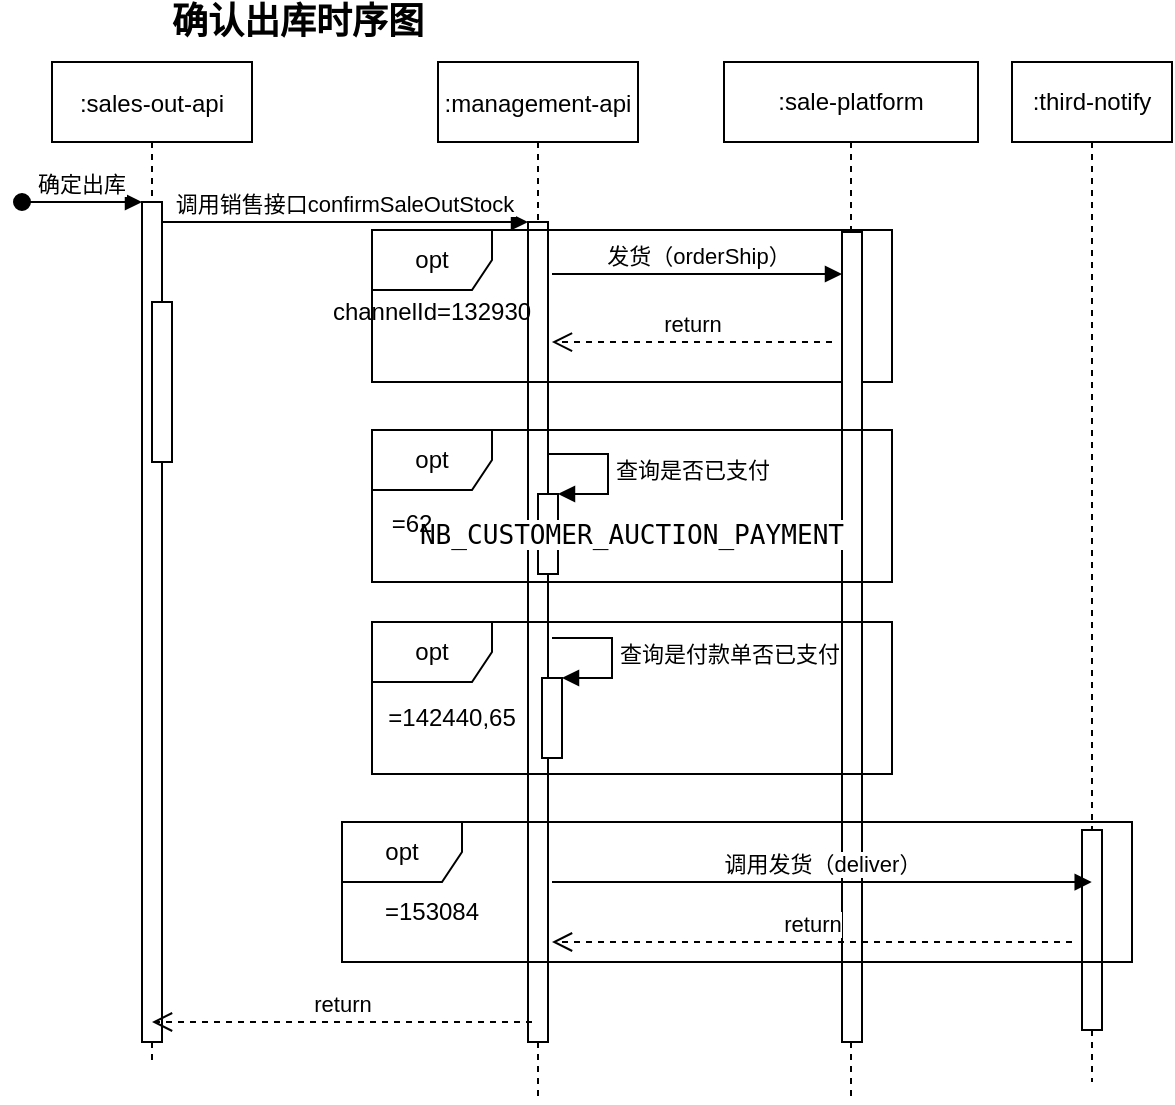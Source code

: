 <mxfile version="20.8.14" type="github">
  <diagram id="kgpKYQtTHZ0yAKxKKP6v" name="Page-1">
    <mxGraphModel dx="1434" dy="764" grid="1" gridSize="10" guides="1" tooltips="1" connect="1" arrows="1" fold="1" page="1" pageScale="1" pageWidth="850" pageHeight="1100" math="0" shadow="0">
      <root>
        <mxCell id="0" />
        <mxCell id="1" parent="0" />
        <mxCell id="3nuBFxr9cyL0pnOWT2aG-1" value=":sales-out-api" style="shape=umlLifeline;perimeter=lifelinePerimeter;container=1;collapsible=0;recursiveResize=0;rounded=0;shadow=0;strokeWidth=1;" parent="1" vertex="1">
          <mxGeometry x="120" y="80" width="100" height="500" as="geometry" />
        </mxCell>
        <mxCell id="3nuBFxr9cyL0pnOWT2aG-2" value="" style="points=[];perimeter=orthogonalPerimeter;rounded=0;shadow=0;strokeWidth=1;" parent="3nuBFxr9cyL0pnOWT2aG-1" vertex="1">
          <mxGeometry x="45" y="70" width="10" height="420" as="geometry" />
        </mxCell>
        <mxCell id="3nuBFxr9cyL0pnOWT2aG-3" value="确定出库" style="verticalAlign=bottom;startArrow=oval;endArrow=block;startSize=8;shadow=0;strokeWidth=1;" parent="3nuBFxr9cyL0pnOWT2aG-1" target="3nuBFxr9cyL0pnOWT2aG-2" edge="1">
          <mxGeometry relative="1" as="geometry">
            <mxPoint x="-15" y="70" as="sourcePoint" />
          </mxGeometry>
        </mxCell>
        <mxCell id="3nuBFxr9cyL0pnOWT2aG-4" value="" style="points=[];perimeter=orthogonalPerimeter;rounded=0;shadow=0;strokeWidth=1;" parent="3nuBFxr9cyL0pnOWT2aG-1" vertex="1">
          <mxGeometry x="50" y="120" width="10" height="80" as="geometry" />
        </mxCell>
        <mxCell id="3nuBFxr9cyL0pnOWT2aG-5" value=":management-api" style="shape=umlLifeline;perimeter=lifelinePerimeter;container=1;collapsible=0;recursiveResize=0;rounded=0;shadow=0;strokeWidth=1;" parent="1" vertex="1">
          <mxGeometry x="313" y="80" width="100" height="520" as="geometry" />
        </mxCell>
        <mxCell id="3nuBFxr9cyL0pnOWT2aG-6" value="" style="points=[];perimeter=orthogonalPerimeter;rounded=0;shadow=0;strokeWidth=1;" parent="3nuBFxr9cyL0pnOWT2aG-5" vertex="1">
          <mxGeometry x="45" y="80" width="10" height="410" as="geometry" />
        </mxCell>
        <mxCell id="3nuBFxr9cyL0pnOWT2aG-8" value="调用销售接口confirmSaleOutStock" style="verticalAlign=bottom;endArrow=block;entryX=0;entryY=0;shadow=0;strokeWidth=1;" parent="1" source="3nuBFxr9cyL0pnOWT2aG-2" target="3nuBFxr9cyL0pnOWT2aG-6" edge="1">
          <mxGeometry relative="1" as="geometry">
            <mxPoint x="275" y="160" as="sourcePoint" />
            <mxPoint as="offset" />
          </mxGeometry>
        </mxCell>
        <mxCell id="QIZ9XhLgl4uB9v0lIU0x-1" value=":sale-platform" style="shape=umlLifeline;perimeter=lifelinePerimeter;whiteSpace=wrap;html=1;container=1;collapsible=0;recursiveResize=0;outlineConnect=0;" vertex="1" parent="1">
          <mxGeometry x="456" y="80" width="127" height="520" as="geometry" />
        </mxCell>
        <mxCell id="QIZ9XhLgl4uB9v0lIU0x-3" value="channelId=132930" style="text;html=1;strokeColor=none;fillColor=none;align=center;verticalAlign=middle;whiteSpace=wrap;rounded=0;" vertex="1" parent="1">
          <mxGeometry x="280" y="190" width="60" height="30" as="geometry" />
        </mxCell>
        <mxCell id="QIZ9XhLgl4uB9v0lIU0x-2" value="opt" style="shape=umlFrame;whiteSpace=wrap;html=1;" vertex="1" parent="1">
          <mxGeometry x="280" y="164" width="260" height="76" as="geometry" />
        </mxCell>
        <mxCell id="QIZ9XhLgl4uB9v0lIU0x-4" value="" style="html=1;points=[];perimeter=orthogonalPerimeter;" vertex="1" parent="1">
          <mxGeometry x="515" y="165" width="10" height="405" as="geometry" />
        </mxCell>
        <mxCell id="QIZ9XhLgl4uB9v0lIU0x-6" value="发货（orderShip）" style="html=1;verticalAlign=bottom;endArrow=block;rounded=0;" edge="1" parent="1" target="QIZ9XhLgl4uB9v0lIU0x-4">
          <mxGeometry width="80" relative="1" as="geometry">
            <mxPoint x="370" y="186" as="sourcePoint" />
            <mxPoint x="510" y="186" as="targetPoint" />
          </mxGeometry>
        </mxCell>
        <mxCell id="QIZ9XhLgl4uB9v0lIU0x-7" value="return" style="html=1;verticalAlign=bottom;endArrow=open;dashed=1;endSize=8;rounded=0;entryX=0.346;entryY=0.737;entryDx=0;entryDy=0;entryPerimeter=0;" edge="1" parent="1" target="QIZ9XhLgl4uB9v0lIU0x-2">
          <mxGeometry relative="1" as="geometry">
            <mxPoint x="510" y="220" as="sourcePoint" />
            <mxPoint x="430" y="220" as="targetPoint" />
          </mxGeometry>
        </mxCell>
        <mxCell id="QIZ9XhLgl4uB9v0lIU0x-8" value="opt" style="shape=umlFrame;whiteSpace=wrap;html=1;" vertex="1" parent="1">
          <mxGeometry x="280" y="264" width="260" height="76" as="geometry" />
        </mxCell>
        <mxCell id="QIZ9XhLgl4uB9v0lIU0x-9" value="" style="html=1;points=[];perimeter=orthogonalPerimeter;" vertex="1" parent="1">
          <mxGeometry x="363" y="296" width="10" height="40" as="geometry" />
        </mxCell>
        <mxCell id="QIZ9XhLgl4uB9v0lIU0x-10" value="查询是否已支付" style="edgeStyle=orthogonalEdgeStyle;html=1;align=left;spacingLeft=2;endArrow=block;rounded=0;entryX=1;entryY=0;" edge="1" target="QIZ9XhLgl4uB9v0lIU0x-9" parent="1">
          <mxGeometry relative="1" as="geometry">
            <mxPoint x="368" y="276" as="sourcePoint" />
            <Array as="points">
              <mxPoint x="398" y="276" />
            </Array>
          </mxGeometry>
        </mxCell>
        <mxCell id="QIZ9XhLgl4uB9v0lIU0x-11" value="&lt;pre style=&quot;background-color: rgb(255, 255, 255); font-family: &amp;quot;JetBrains Mono&amp;quot;, monospace; font-size: 9.8pt;&quot;&gt;NB_CUSTOMER_AUCTION_PAYMENT&lt;/pre&gt;" style="text;html=1;strokeColor=none;fillColor=none;align=center;verticalAlign=middle;whiteSpace=wrap;rounded=0;" vertex="1" parent="1">
          <mxGeometry x="380" y="301" width="60" height="30" as="geometry" />
        </mxCell>
        <mxCell id="QIZ9XhLgl4uB9v0lIU0x-13" value="=62" style="text;html=1;strokeColor=none;fillColor=none;align=center;verticalAlign=middle;whiteSpace=wrap;rounded=0;" vertex="1" parent="1">
          <mxGeometry x="270" y="296" width="60" height="30" as="geometry" />
        </mxCell>
        <mxCell id="QIZ9XhLgl4uB9v0lIU0x-14" value="opt" style="shape=umlFrame;whiteSpace=wrap;html=1;" vertex="1" parent="1">
          <mxGeometry x="280" y="360" width="260" height="76" as="geometry" />
        </mxCell>
        <mxCell id="QIZ9XhLgl4uB9v0lIU0x-24" value="" style="html=1;points=[];perimeter=orthogonalPerimeter;" vertex="1" parent="1">
          <mxGeometry x="365" y="388" width="10" height="40" as="geometry" />
        </mxCell>
        <mxCell id="QIZ9XhLgl4uB9v0lIU0x-25" value="查询是付款单否已支付" style="edgeStyle=orthogonalEdgeStyle;html=1;align=left;spacingLeft=2;endArrow=block;rounded=0;entryX=1;entryY=0;" edge="1" target="QIZ9XhLgl4uB9v0lIU0x-24" parent="1">
          <mxGeometry relative="1" as="geometry">
            <mxPoint x="370" y="368" as="sourcePoint" />
            <Array as="points">
              <mxPoint x="400" y="368" />
            </Array>
          </mxGeometry>
        </mxCell>
        <mxCell id="QIZ9XhLgl4uB9v0lIU0x-26" value="=142440,65" style="text;html=1;strokeColor=none;fillColor=none;align=center;verticalAlign=middle;whiteSpace=wrap;rounded=0;" vertex="1" parent="1">
          <mxGeometry x="290" y="393" width="60" height="30" as="geometry" />
        </mxCell>
        <mxCell id="QIZ9XhLgl4uB9v0lIU0x-27" value=":third-notify" style="shape=umlLifeline;perimeter=lifelinePerimeter;whiteSpace=wrap;html=1;container=1;collapsible=0;recursiveResize=0;outlineConnect=0;" vertex="1" parent="1">
          <mxGeometry x="600" y="80" width="80" height="510" as="geometry" />
        </mxCell>
        <mxCell id="QIZ9XhLgl4uB9v0lIU0x-28" value="" style="html=1;points=[];perimeter=orthogonalPerimeter;" vertex="1" parent="QIZ9XhLgl4uB9v0lIU0x-27">
          <mxGeometry x="35" y="384" width="10" height="100" as="geometry" />
        </mxCell>
        <mxCell id="QIZ9XhLgl4uB9v0lIU0x-29" value="opt" style="shape=umlFrame;whiteSpace=wrap;html=1;" vertex="1" parent="1">
          <mxGeometry x="265" y="460" width="395" height="70" as="geometry" />
        </mxCell>
        <mxCell id="QIZ9XhLgl4uB9v0lIU0x-31" value="调用发货（deliver）" style="html=1;verticalAlign=bottom;endArrow=block;rounded=0;entryX=0.949;entryY=0.429;entryDx=0;entryDy=0;entryPerimeter=0;" edge="1" parent="1" target="QIZ9XhLgl4uB9v0lIU0x-29">
          <mxGeometry x="0.001" width="80" relative="1" as="geometry">
            <mxPoint x="370" y="490" as="sourcePoint" />
            <mxPoint x="450" y="490" as="targetPoint" />
            <mxPoint as="offset" />
          </mxGeometry>
        </mxCell>
        <mxCell id="QIZ9XhLgl4uB9v0lIU0x-32" value="return" style="html=1;verticalAlign=bottom;endArrow=open;dashed=1;endSize=8;rounded=0;" edge="1" parent="1">
          <mxGeometry relative="1" as="geometry">
            <mxPoint x="630" y="520" as="sourcePoint" />
            <mxPoint x="370" y="520" as="targetPoint" />
          </mxGeometry>
        </mxCell>
        <mxCell id="QIZ9XhLgl4uB9v0lIU0x-33" value="return" style="html=1;verticalAlign=bottom;endArrow=open;dashed=1;endSize=8;rounded=0;" edge="1" parent="1" target="3nuBFxr9cyL0pnOWT2aG-1">
          <mxGeometry relative="1" as="geometry">
            <mxPoint x="360" y="560" as="sourcePoint" />
            <mxPoint x="280" y="560" as="targetPoint" />
          </mxGeometry>
        </mxCell>
        <mxCell id="QIZ9XhLgl4uB9v0lIU0x-34" value="=153084" style="text;html=1;strokeColor=none;fillColor=none;align=center;verticalAlign=middle;whiteSpace=wrap;rounded=0;" vertex="1" parent="1">
          <mxGeometry x="280" y="490" width="60" height="30" as="geometry" />
        </mxCell>
        <mxCell id="QIZ9XhLgl4uB9v0lIU0x-35" value="&lt;font style=&quot;font-size: 18px;&quot;&gt;&lt;b&gt;确认出库时序图&lt;/b&gt;&lt;/font&gt;" style="text;html=1;strokeColor=none;fillColor=none;align=center;verticalAlign=middle;whiteSpace=wrap;rounded=0;" vertex="1" parent="1">
          <mxGeometry x="173" y="50" width="140" height="20" as="geometry" />
        </mxCell>
      </root>
    </mxGraphModel>
  </diagram>
</mxfile>
